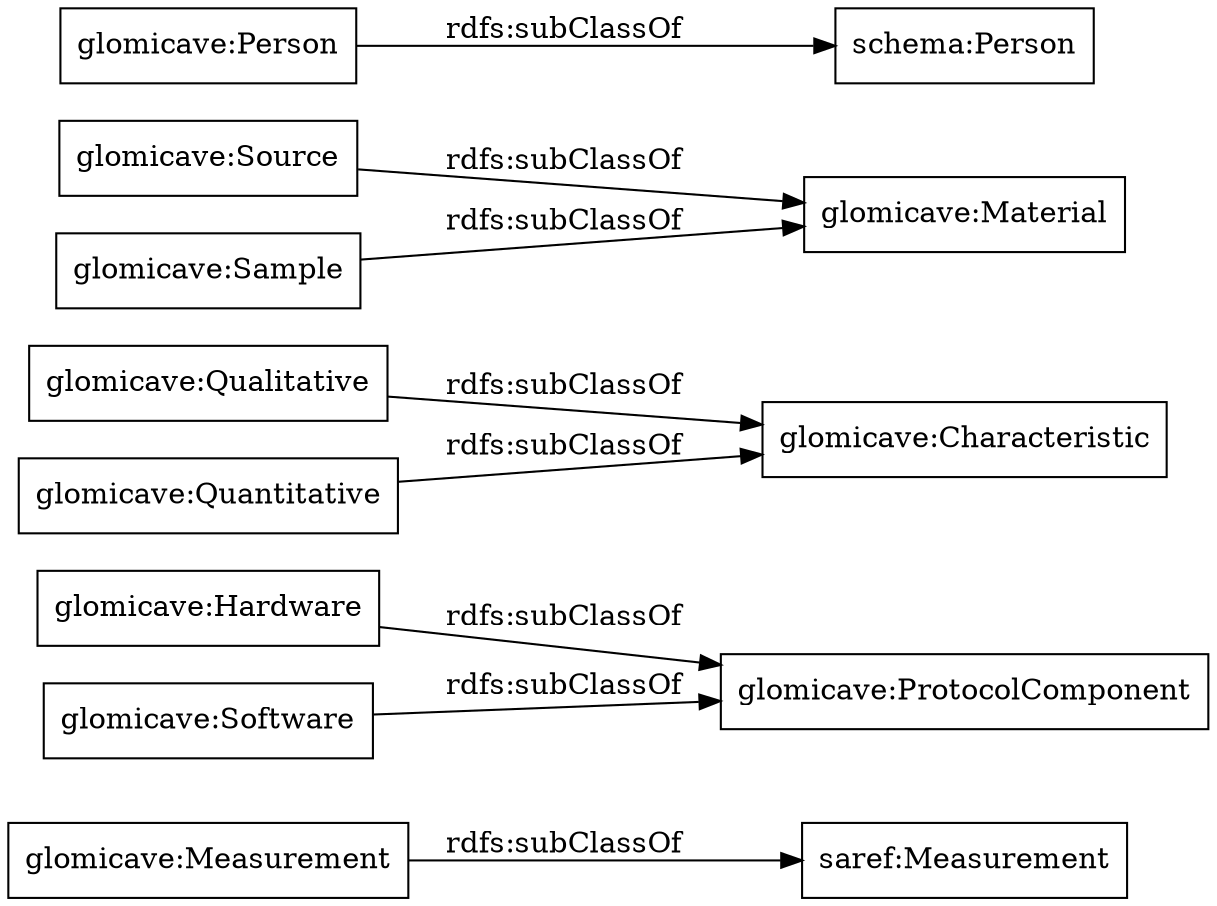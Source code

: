 digraph ar2dtool_diagram { 
rankdir=LR;
size="1000"
node [shape = rectangle, color="black"]; "glomicave:Measurement" "glomicave:ProtocolComponent" "glomicave:Qualitative" "glomicave:Material" "glomicave:Characteristic" "glomicave:Quantitative" "glomicave:Hardware" "glomicave:Source" "glomicave:Person" "glomicave:Sample" "glomicave:Software" ; /*classes style*/
	"glomicave:Measurement" -> "saref:Measurement" [ label = "rdfs:subClassOf" ];
	"glomicave:Hardware" -> "glomicave:ProtocolComponent" [ label = "rdfs:subClassOf" ];
	"glomicave:Qualitative" -> "glomicave:Characteristic" [ label = "rdfs:subClassOf" ];
	"glomicave:Quantitative" -> "glomicave:Characteristic" [ label = "rdfs:subClassOf" ];
	"glomicave:Source" -> "glomicave:Material" [ label = "rdfs:subClassOf" ];
	"glomicave:Software" -> "glomicave:ProtocolComponent" [ label = "rdfs:subClassOf" ];
	"glomicave:Sample" -> "glomicave:Material" [ label = "rdfs:subClassOf" ];
	"glomicave:Person" -> "schema:Person" [ label = "rdfs:subClassOf" ];

}
